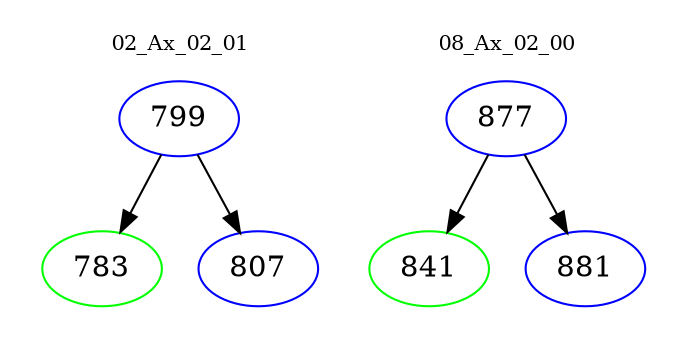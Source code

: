 digraph{
subgraph cluster_0 {
color = white
label = "02_Ax_02_01";
fontsize=10;
T0_799 [label="799", color="blue"]
T0_799 -> T0_783 [color="black"]
T0_783 [label="783", color="green"]
T0_799 -> T0_807 [color="black"]
T0_807 [label="807", color="blue"]
}
subgraph cluster_1 {
color = white
label = "08_Ax_02_00";
fontsize=10;
T1_877 [label="877", color="blue"]
T1_877 -> T1_841 [color="black"]
T1_841 [label="841", color="green"]
T1_877 -> T1_881 [color="black"]
T1_881 [label="881", color="blue"]
}
}
